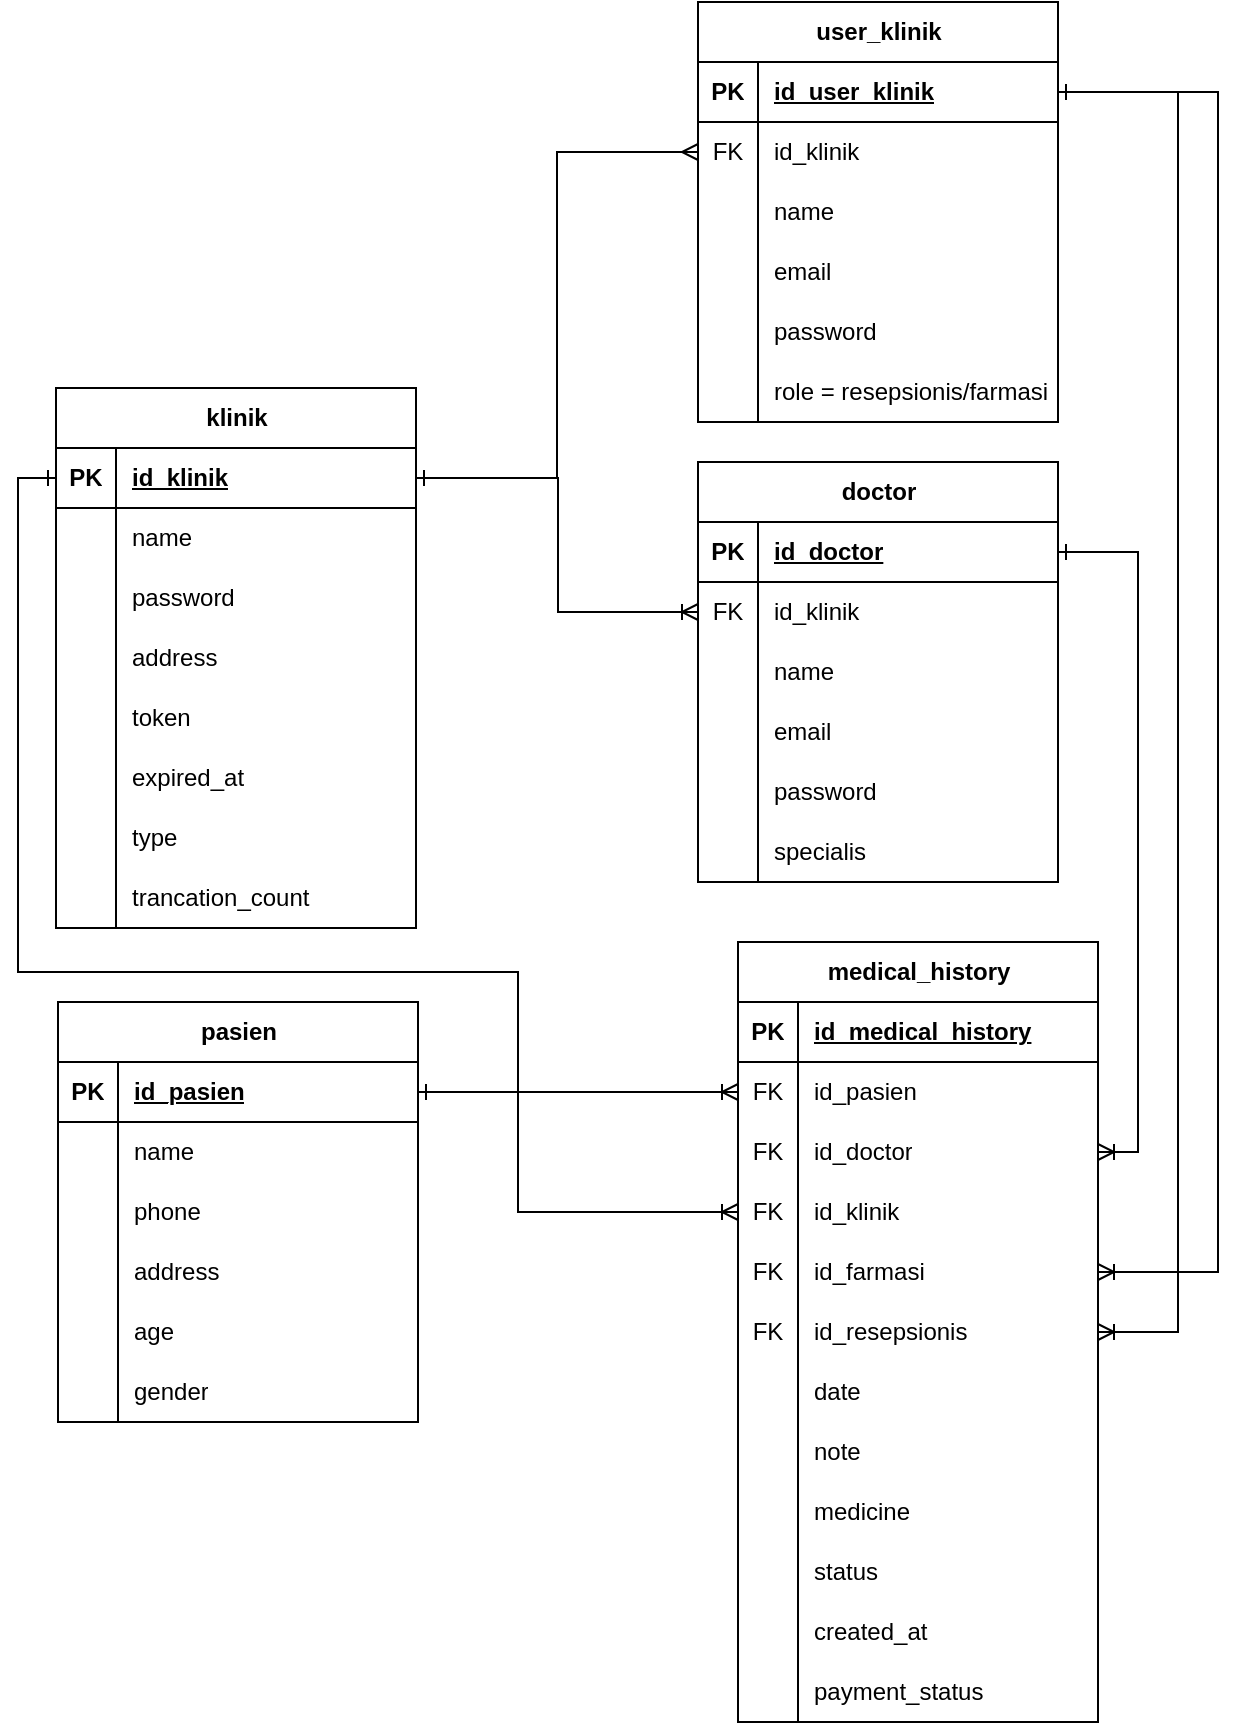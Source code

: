 <mxfile version="22.0.8" type="github">
  <diagram name="Page-1" id="T6Y8OGT-nZ9F8eXM7gi2">
    <mxGraphModel dx="774" dy="1584" grid="1" gridSize="10" guides="1" tooltips="1" connect="1" arrows="1" fold="1" page="1" pageScale="1" pageWidth="850" pageHeight="1100" math="0" shadow="0">
      <root>
        <mxCell id="0" />
        <mxCell id="1" parent="0" />
        <mxCell id="L2jb2gW50EWI1l0z4OqM-5" value="klinik" style="shape=table;startSize=30;container=1;collapsible=1;childLayout=tableLayout;fixedRows=1;rowLines=0;fontStyle=1;align=center;resizeLast=1;html=1;" parent="1" vertex="1">
          <mxGeometry x="229" y="23" width="180" height="270" as="geometry" />
        </mxCell>
        <mxCell id="L2jb2gW50EWI1l0z4OqM-6" value="" style="shape=tableRow;horizontal=0;startSize=0;swimlaneHead=0;swimlaneBody=0;fillColor=none;collapsible=0;dropTarget=0;points=[[0,0.5],[1,0.5]];portConstraint=eastwest;top=0;left=0;right=0;bottom=1;" parent="L2jb2gW50EWI1l0z4OqM-5" vertex="1">
          <mxGeometry y="30" width="180" height="30" as="geometry" />
        </mxCell>
        <mxCell id="L2jb2gW50EWI1l0z4OqM-7" value="PK" style="shape=partialRectangle;connectable=0;fillColor=none;top=0;left=0;bottom=0;right=0;fontStyle=1;overflow=hidden;whiteSpace=wrap;html=1;" parent="L2jb2gW50EWI1l0z4OqM-6" vertex="1">
          <mxGeometry width="30" height="30" as="geometry">
            <mxRectangle width="30" height="30" as="alternateBounds" />
          </mxGeometry>
        </mxCell>
        <mxCell id="L2jb2gW50EWI1l0z4OqM-8" value="id_klinik" style="shape=partialRectangle;connectable=0;fillColor=none;top=0;left=0;bottom=0;right=0;align=left;spacingLeft=6;fontStyle=5;overflow=hidden;whiteSpace=wrap;html=1;" parent="L2jb2gW50EWI1l0z4OqM-6" vertex="1">
          <mxGeometry x="30" width="150" height="30" as="geometry">
            <mxRectangle width="150" height="30" as="alternateBounds" />
          </mxGeometry>
        </mxCell>
        <mxCell id="L2jb2gW50EWI1l0z4OqM-9" value="" style="shape=tableRow;horizontal=0;startSize=0;swimlaneHead=0;swimlaneBody=0;fillColor=none;collapsible=0;dropTarget=0;points=[[0,0.5],[1,0.5]];portConstraint=eastwest;top=0;left=0;right=0;bottom=0;" parent="L2jb2gW50EWI1l0z4OqM-5" vertex="1">
          <mxGeometry y="60" width="180" height="30" as="geometry" />
        </mxCell>
        <mxCell id="L2jb2gW50EWI1l0z4OqM-10" value="" style="shape=partialRectangle;connectable=0;fillColor=none;top=0;left=0;bottom=0;right=0;editable=1;overflow=hidden;whiteSpace=wrap;html=1;" parent="L2jb2gW50EWI1l0z4OqM-9" vertex="1">
          <mxGeometry width="30" height="30" as="geometry">
            <mxRectangle width="30" height="30" as="alternateBounds" />
          </mxGeometry>
        </mxCell>
        <mxCell id="L2jb2gW50EWI1l0z4OqM-11" value="name" style="shape=partialRectangle;connectable=0;fillColor=none;top=0;left=0;bottom=0;right=0;align=left;spacingLeft=6;overflow=hidden;whiteSpace=wrap;html=1;" parent="L2jb2gW50EWI1l0z4OqM-9" vertex="1">
          <mxGeometry x="30" width="150" height="30" as="geometry">
            <mxRectangle width="150" height="30" as="alternateBounds" />
          </mxGeometry>
        </mxCell>
        <mxCell id="L2jb2gW50EWI1l0z4OqM-12" value="" style="shape=tableRow;horizontal=0;startSize=0;swimlaneHead=0;swimlaneBody=0;fillColor=none;collapsible=0;dropTarget=0;points=[[0,0.5],[1,0.5]];portConstraint=eastwest;top=0;left=0;right=0;bottom=0;" parent="L2jb2gW50EWI1l0z4OqM-5" vertex="1">
          <mxGeometry y="90" width="180" height="30" as="geometry" />
        </mxCell>
        <mxCell id="L2jb2gW50EWI1l0z4OqM-13" value="" style="shape=partialRectangle;connectable=0;fillColor=none;top=0;left=0;bottom=0;right=0;editable=1;overflow=hidden;whiteSpace=wrap;html=1;" parent="L2jb2gW50EWI1l0z4OqM-12" vertex="1">
          <mxGeometry width="30" height="30" as="geometry">
            <mxRectangle width="30" height="30" as="alternateBounds" />
          </mxGeometry>
        </mxCell>
        <mxCell id="L2jb2gW50EWI1l0z4OqM-14" value="password" style="shape=partialRectangle;connectable=0;fillColor=none;top=0;left=0;bottom=0;right=0;align=left;spacingLeft=6;overflow=hidden;whiteSpace=wrap;html=1;" parent="L2jb2gW50EWI1l0z4OqM-12" vertex="1">
          <mxGeometry x="30" width="150" height="30" as="geometry">
            <mxRectangle width="150" height="30" as="alternateBounds" />
          </mxGeometry>
        </mxCell>
        <mxCell id="L2jb2gW50EWI1l0z4OqM-80" value="" style="shape=tableRow;horizontal=0;startSize=0;swimlaneHead=0;swimlaneBody=0;fillColor=none;collapsible=0;dropTarget=0;points=[[0,0.5],[1,0.5]];portConstraint=eastwest;top=0;left=0;right=0;bottom=0;" parent="L2jb2gW50EWI1l0z4OqM-5" vertex="1">
          <mxGeometry y="120" width="180" height="30" as="geometry" />
        </mxCell>
        <mxCell id="L2jb2gW50EWI1l0z4OqM-81" value="" style="shape=partialRectangle;connectable=0;fillColor=none;top=0;left=0;bottom=0;right=0;editable=1;overflow=hidden;whiteSpace=wrap;html=1;" parent="L2jb2gW50EWI1l0z4OqM-80" vertex="1">
          <mxGeometry width="30" height="30" as="geometry">
            <mxRectangle width="30" height="30" as="alternateBounds" />
          </mxGeometry>
        </mxCell>
        <mxCell id="L2jb2gW50EWI1l0z4OqM-82" value="address" style="shape=partialRectangle;connectable=0;fillColor=none;top=0;left=0;bottom=0;right=0;align=left;spacingLeft=6;overflow=hidden;whiteSpace=wrap;html=1;" parent="L2jb2gW50EWI1l0z4OqM-80" vertex="1">
          <mxGeometry x="30" width="150" height="30" as="geometry">
            <mxRectangle width="150" height="30" as="alternateBounds" />
          </mxGeometry>
        </mxCell>
        <mxCell id="L2jb2gW50EWI1l0z4OqM-15" value="" style="shape=tableRow;horizontal=0;startSize=0;swimlaneHead=0;swimlaneBody=0;fillColor=none;collapsible=0;dropTarget=0;points=[[0,0.5],[1,0.5]];portConstraint=eastwest;top=0;left=0;right=0;bottom=0;" parent="L2jb2gW50EWI1l0z4OqM-5" vertex="1">
          <mxGeometry y="150" width="180" height="30" as="geometry" />
        </mxCell>
        <mxCell id="L2jb2gW50EWI1l0z4OqM-16" value="" style="shape=partialRectangle;connectable=0;fillColor=none;top=0;left=0;bottom=0;right=0;editable=1;overflow=hidden;whiteSpace=wrap;html=1;" parent="L2jb2gW50EWI1l0z4OqM-15" vertex="1">
          <mxGeometry width="30" height="30" as="geometry">
            <mxRectangle width="30" height="30" as="alternateBounds" />
          </mxGeometry>
        </mxCell>
        <mxCell id="L2jb2gW50EWI1l0z4OqM-17" value="token" style="shape=partialRectangle;connectable=0;fillColor=none;top=0;left=0;bottom=0;right=0;align=left;spacingLeft=6;overflow=hidden;whiteSpace=wrap;html=1;" parent="L2jb2gW50EWI1l0z4OqM-15" vertex="1">
          <mxGeometry x="30" width="150" height="30" as="geometry">
            <mxRectangle width="150" height="30" as="alternateBounds" />
          </mxGeometry>
        </mxCell>
        <mxCell id="zW7ka3ZC_OKFnMXy5kYM-1" value="" style="shape=tableRow;horizontal=0;startSize=0;swimlaneHead=0;swimlaneBody=0;fillColor=none;collapsible=0;dropTarget=0;points=[[0,0.5],[1,0.5]];portConstraint=eastwest;top=0;left=0;right=0;bottom=0;" vertex="1" parent="L2jb2gW50EWI1l0z4OqM-5">
          <mxGeometry y="180" width="180" height="30" as="geometry" />
        </mxCell>
        <mxCell id="zW7ka3ZC_OKFnMXy5kYM-2" value="" style="shape=partialRectangle;connectable=0;fillColor=none;top=0;left=0;bottom=0;right=0;editable=1;overflow=hidden;whiteSpace=wrap;html=1;" vertex="1" parent="zW7ka3ZC_OKFnMXy5kYM-1">
          <mxGeometry width="30" height="30" as="geometry">
            <mxRectangle width="30" height="30" as="alternateBounds" />
          </mxGeometry>
        </mxCell>
        <mxCell id="zW7ka3ZC_OKFnMXy5kYM-3" value="expired_at" style="shape=partialRectangle;connectable=0;fillColor=none;top=0;left=0;bottom=0;right=0;align=left;spacingLeft=6;overflow=hidden;whiteSpace=wrap;html=1;" vertex="1" parent="zW7ka3ZC_OKFnMXy5kYM-1">
          <mxGeometry x="30" width="150" height="30" as="geometry">
            <mxRectangle width="150" height="30" as="alternateBounds" />
          </mxGeometry>
        </mxCell>
        <mxCell id="zW7ka3ZC_OKFnMXy5kYM-7" value="" style="shape=tableRow;horizontal=0;startSize=0;swimlaneHead=0;swimlaneBody=0;fillColor=none;collapsible=0;dropTarget=0;points=[[0,0.5],[1,0.5]];portConstraint=eastwest;top=0;left=0;right=0;bottom=0;" vertex="1" parent="L2jb2gW50EWI1l0z4OqM-5">
          <mxGeometry y="210" width="180" height="30" as="geometry" />
        </mxCell>
        <mxCell id="zW7ka3ZC_OKFnMXy5kYM-8" value="" style="shape=partialRectangle;connectable=0;fillColor=none;top=0;left=0;bottom=0;right=0;editable=1;overflow=hidden;whiteSpace=wrap;html=1;" vertex="1" parent="zW7ka3ZC_OKFnMXy5kYM-7">
          <mxGeometry width="30" height="30" as="geometry">
            <mxRectangle width="30" height="30" as="alternateBounds" />
          </mxGeometry>
        </mxCell>
        <mxCell id="zW7ka3ZC_OKFnMXy5kYM-9" value="type" style="shape=partialRectangle;connectable=0;fillColor=none;top=0;left=0;bottom=0;right=0;align=left;spacingLeft=6;overflow=hidden;whiteSpace=wrap;html=1;" vertex="1" parent="zW7ka3ZC_OKFnMXy5kYM-7">
          <mxGeometry x="30" width="150" height="30" as="geometry">
            <mxRectangle width="150" height="30" as="alternateBounds" />
          </mxGeometry>
        </mxCell>
        <mxCell id="zW7ka3ZC_OKFnMXy5kYM-35" value="" style="shape=tableRow;horizontal=0;startSize=0;swimlaneHead=0;swimlaneBody=0;fillColor=none;collapsible=0;dropTarget=0;points=[[0,0.5],[1,0.5]];portConstraint=eastwest;top=0;left=0;right=0;bottom=0;" vertex="1" parent="L2jb2gW50EWI1l0z4OqM-5">
          <mxGeometry y="240" width="180" height="30" as="geometry" />
        </mxCell>
        <mxCell id="zW7ka3ZC_OKFnMXy5kYM-36" value="" style="shape=partialRectangle;connectable=0;fillColor=none;top=0;left=0;bottom=0;right=0;editable=1;overflow=hidden;whiteSpace=wrap;html=1;" vertex="1" parent="zW7ka3ZC_OKFnMXy5kYM-35">
          <mxGeometry width="30" height="30" as="geometry">
            <mxRectangle width="30" height="30" as="alternateBounds" />
          </mxGeometry>
        </mxCell>
        <mxCell id="zW7ka3ZC_OKFnMXy5kYM-37" value="trancation_count" style="shape=partialRectangle;connectable=0;fillColor=none;top=0;left=0;bottom=0;right=0;align=left;spacingLeft=6;overflow=hidden;whiteSpace=wrap;html=1;" vertex="1" parent="zW7ka3ZC_OKFnMXy5kYM-35">
          <mxGeometry x="30" width="150" height="30" as="geometry">
            <mxRectangle width="150" height="30" as="alternateBounds" />
          </mxGeometry>
        </mxCell>
        <mxCell id="L2jb2gW50EWI1l0z4OqM-18" value="doctor" style="shape=table;startSize=30;container=1;collapsible=1;childLayout=tableLayout;fixedRows=1;rowLines=0;fontStyle=1;align=center;resizeLast=1;html=1;" parent="1" vertex="1">
          <mxGeometry x="550" y="60" width="180" height="210" as="geometry" />
        </mxCell>
        <mxCell id="L2jb2gW50EWI1l0z4OqM-19" value="" style="shape=tableRow;horizontal=0;startSize=0;swimlaneHead=0;swimlaneBody=0;fillColor=none;collapsible=0;dropTarget=0;points=[[0,0.5],[1,0.5]];portConstraint=eastwest;top=0;left=0;right=0;bottom=1;" parent="L2jb2gW50EWI1l0z4OqM-18" vertex="1">
          <mxGeometry y="30" width="180" height="30" as="geometry" />
        </mxCell>
        <mxCell id="L2jb2gW50EWI1l0z4OqM-20" value="PK" style="shape=partialRectangle;connectable=0;fillColor=none;top=0;left=0;bottom=0;right=0;fontStyle=1;overflow=hidden;whiteSpace=wrap;html=1;" parent="L2jb2gW50EWI1l0z4OqM-19" vertex="1">
          <mxGeometry width="30" height="30" as="geometry">
            <mxRectangle width="30" height="30" as="alternateBounds" />
          </mxGeometry>
        </mxCell>
        <mxCell id="L2jb2gW50EWI1l0z4OqM-21" value="id_doctor" style="shape=partialRectangle;connectable=0;fillColor=none;top=0;left=0;bottom=0;right=0;align=left;spacingLeft=6;fontStyle=5;overflow=hidden;whiteSpace=wrap;html=1;" parent="L2jb2gW50EWI1l0z4OqM-19" vertex="1">
          <mxGeometry x="30" width="150" height="30" as="geometry">
            <mxRectangle width="150" height="30" as="alternateBounds" />
          </mxGeometry>
        </mxCell>
        <mxCell id="L2jb2gW50EWI1l0z4OqM-22" value="" style="shape=tableRow;horizontal=0;startSize=0;swimlaneHead=0;swimlaneBody=0;fillColor=none;collapsible=0;dropTarget=0;points=[[0,0.5],[1,0.5]];portConstraint=eastwest;top=0;left=0;right=0;bottom=0;" parent="L2jb2gW50EWI1l0z4OqM-18" vertex="1">
          <mxGeometry y="60" width="180" height="30" as="geometry" />
        </mxCell>
        <mxCell id="L2jb2gW50EWI1l0z4OqM-23" value="FK" style="shape=partialRectangle;connectable=0;fillColor=none;top=0;left=0;bottom=0;right=0;editable=1;overflow=hidden;whiteSpace=wrap;html=1;" parent="L2jb2gW50EWI1l0z4OqM-22" vertex="1">
          <mxGeometry width="30" height="30" as="geometry">
            <mxRectangle width="30" height="30" as="alternateBounds" />
          </mxGeometry>
        </mxCell>
        <mxCell id="L2jb2gW50EWI1l0z4OqM-24" value="id_klinik" style="shape=partialRectangle;connectable=0;fillColor=none;top=0;left=0;bottom=0;right=0;align=left;spacingLeft=6;overflow=hidden;whiteSpace=wrap;html=1;" parent="L2jb2gW50EWI1l0z4OqM-22" vertex="1">
          <mxGeometry x="30" width="150" height="30" as="geometry">
            <mxRectangle width="150" height="30" as="alternateBounds" />
          </mxGeometry>
        </mxCell>
        <mxCell id="L2jb2gW50EWI1l0z4OqM-25" value="" style="shape=tableRow;horizontal=0;startSize=0;swimlaneHead=0;swimlaneBody=0;fillColor=none;collapsible=0;dropTarget=0;points=[[0,0.5],[1,0.5]];portConstraint=eastwest;top=0;left=0;right=0;bottom=0;" parent="L2jb2gW50EWI1l0z4OqM-18" vertex="1">
          <mxGeometry y="90" width="180" height="30" as="geometry" />
        </mxCell>
        <mxCell id="L2jb2gW50EWI1l0z4OqM-26" value="" style="shape=partialRectangle;connectable=0;fillColor=none;top=0;left=0;bottom=0;right=0;editable=1;overflow=hidden;whiteSpace=wrap;html=1;" parent="L2jb2gW50EWI1l0z4OqM-25" vertex="1">
          <mxGeometry width="30" height="30" as="geometry">
            <mxRectangle width="30" height="30" as="alternateBounds" />
          </mxGeometry>
        </mxCell>
        <mxCell id="L2jb2gW50EWI1l0z4OqM-27" value="name" style="shape=partialRectangle;connectable=0;fillColor=none;top=0;left=0;bottom=0;right=0;align=left;spacingLeft=6;overflow=hidden;whiteSpace=wrap;html=1;" parent="L2jb2gW50EWI1l0z4OqM-25" vertex="1">
          <mxGeometry x="30" width="150" height="30" as="geometry">
            <mxRectangle width="150" height="30" as="alternateBounds" />
          </mxGeometry>
        </mxCell>
        <mxCell id="KlZymTwHU1CRqsZo1S6R-50" value="" style="shape=tableRow;horizontal=0;startSize=0;swimlaneHead=0;swimlaneBody=0;fillColor=none;collapsible=0;dropTarget=0;points=[[0,0.5],[1,0.5]];portConstraint=eastwest;top=0;left=0;right=0;bottom=0;" parent="L2jb2gW50EWI1l0z4OqM-18" vertex="1">
          <mxGeometry y="120" width="180" height="30" as="geometry" />
        </mxCell>
        <mxCell id="KlZymTwHU1CRqsZo1S6R-51" value="" style="shape=partialRectangle;connectable=0;fillColor=none;top=0;left=0;bottom=0;right=0;editable=1;overflow=hidden;whiteSpace=wrap;html=1;" parent="KlZymTwHU1CRqsZo1S6R-50" vertex="1">
          <mxGeometry width="30" height="30" as="geometry">
            <mxRectangle width="30" height="30" as="alternateBounds" />
          </mxGeometry>
        </mxCell>
        <mxCell id="KlZymTwHU1CRqsZo1S6R-52" value="email" style="shape=partialRectangle;connectable=0;fillColor=none;top=0;left=0;bottom=0;right=0;align=left;spacingLeft=6;overflow=hidden;whiteSpace=wrap;html=1;" parent="KlZymTwHU1CRqsZo1S6R-50" vertex="1">
          <mxGeometry x="30" width="150" height="30" as="geometry">
            <mxRectangle width="150" height="30" as="alternateBounds" />
          </mxGeometry>
        </mxCell>
        <mxCell id="L2jb2gW50EWI1l0z4OqM-63" value="" style="shape=tableRow;horizontal=0;startSize=0;swimlaneHead=0;swimlaneBody=0;fillColor=none;collapsible=0;dropTarget=0;points=[[0,0.5],[1,0.5]];portConstraint=eastwest;top=0;left=0;right=0;bottom=0;" parent="L2jb2gW50EWI1l0z4OqM-18" vertex="1">
          <mxGeometry y="150" width="180" height="30" as="geometry" />
        </mxCell>
        <mxCell id="L2jb2gW50EWI1l0z4OqM-64" value="" style="shape=partialRectangle;connectable=0;fillColor=none;top=0;left=0;bottom=0;right=0;editable=1;overflow=hidden;whiteSpace=wrap;html=1;" parent="L2jb2gW50EWI1l0z4OqM-63" vertex="1">
          <mxGeometry width="30" height="30" as="geometry">
            <mxRectangle width="30" height="30" as="alternateBounds" />
          </mxGeometry>
        </mxCell>
        <mxCell id="L2jb2gW50EWI1l0z4OqM-65" value="password" style="shape=partialRectangle;connectable=0;fillColor=none;top=0;left=0;bottom=0;right=0;align=left;spacingLeft=6;overflow=hidden;whiteSpace=wrap;html=1;" parent="L2jb2gW50EWI1l0z4OqM-63" vertex="1">
          <mxGeometry x="30" width="150" height="30" as="geometry">
            <mxRectangle width="150" height="30" as="alternateBounds" />
          </mxGeometry>
        </mxCell>
        <mxCell id="L2jb2gW50EWI1l0z4OqM-28" value="" style="shape=tableRow;horizontal=0;startSize=0;swimlaneHead=0;swimlaneBody=0;fillColor=none;collapsible=0;dropTarget=0;points=[[0,0.5],[1,0.5]];portConstraint=eastwest;top=0;left=0;right=0;bottom=0;" parent="L2jb2gW50EWI1l0z4OqM-18" vertex="1">
          <mxGeometry y="180" width="180" height="30" as="geometry" />
        </mxCell>
        <mxCell id="L2jb2gW50EWI1l0z4OqM-29" value="" style="shape=partialRectangle;connectable=0;fillColor=none;top=0;left=0;bottom=0;right=0;editable=1;overflow=hidden;whiteSpace=wrap;html=1;" parent="L2jb2gW50EWI1l0z4OqM-28" vertex="1">
          <mxGeometry width="30" height="30" as="geometry">
            <mxRectangle width="30" height="30" as="alternateBounds" />
          </mxGeometry>
        </mxCell>
        <mxCell id="L2jb2gW50EWI1l0z4OqM-30" value="specialis" style="shape=partialRectangle;connectable=0;fillColor=none;top=0;left=0;bottom=0;right=0;align=left;spacingLeft=6;overflow=hidden;whiteSpace=wrap;html=1;" parent="L2jb2gW50EWI1l0z4OqM-28" vertex="1">
          <mxGeometry x="30" width="150" height="30" as="geometry">
            <mxRectangle width="150" height="30" as="alternateBounds" />
          </mxGeometry>
        </mxCell>
        <mxCell id="L2jb2gW50EWI1l0z4OqM-31" value="pasien" style="shape=table;startSize=30;container=1;collapsible=1;childLayout=tableLayout;fixedRows=1;rowLines=0;fontStyle=1;align=center;resizeLast=1;html=1;" parent="1" vertex="1">
          <mxGeometry x="230" y="330" width="180" height="210" as="geometry" />
        </mxCell>
        <mxCell id="L2jb2gW50EWI1l0z4OqM-32" value="" style="shape=tableRow;horizontal=0;startSize=0;swimlaneHead=0;swimlaneBody=0;fillColor=none;collapsible=0;dropTarget=0;points=[[0,0.5],[1,0.5]];portConstraint=eastwest;top=0;left=0;right=0;bottom=1;" parent="L2jb2gW50EWI1l0z4OqM-31" vertex="1">
          <mxGeometry y="30" width="180" height="30" as="geometry" />
        </mxCell>
        <mxCell id="L2jb2gW50EWI1l0z4OqM-33" value="PK" style="shape=partialRectangle;connectable=0;fillColor=none;top=0;left=0;bottom=0;right=0;fontStyle=1;overflow=hidden;whiteSpace=wrap;html=1;" parent="L2jb2gW50EWI1l0z4OqM-32" vertex="1">
          <mxGeometry width="30" height="30" as="geometry">
            <mxRectangle width="30" height="30" as="alternateBounds" />
          </mxGeometry>
        </mxCell>
        <mxCell id="L2jb2gW50EWI1l0z4OqM-34" value="id_pasien" style="shape=partialRectangle;connectable=0;fillColor=none;top=0;left=0;bottom=0;right=0;align=left;spacingLeft=6;fontStyle=5;overflow=hidden;whiteSpace=wrap;html=1;" parent="L2jb2gW50EWI1l0z4OqM-32" vertex="1">
          <mxGeometry x="30" width="150" height="30" as="geometry">
            <mxRectangle width="150" height="30" as="alternateBounds" />
          </mxGeometry>
        </mxCell>
        <mxCell id="L2jb2gW50EWI1l0z4OqM-35" value="" style="shape=tableRow;horizontal=0;startSize=0;swimlaneHead=0;swimlaneBody=0;fillColor=none;collapsible=0;dropTarget=0;points=[[0,0.5],[1,0.5]];portConstraint=eastwest;top=0;left=0;right=0;bottom=0;" parent="L2jb2gW50EWI1l0z4OqM-31" vertex="1">
          <mxGeometry y="60" width="180" height="30" as="geometry" />
        </mxCell>
        <mxCell id="L2jb2gW50EWI1l0z4OqM-36" value="" style="shape=partialRectangle;connectable=0;fillColor=none;top=0;left=0;bottom=0;right=0;editable=1;overflow=hidden;whiteSpace=wrap;html=1;" parent="L2jb2gW50EWI1l0z4OqM-35" vertex="1">
          <mxGeometry width="30" height="30" as="geometry">
            <mxRectangle width="30" height="30" as="alternateBounds" />
          </mxGeometry>
        </mxCell>
        <mxCell id="L2jb2gW50EWI1l0z4OqM-37" value="name" style="shape=partialRectangle;connectable=0;fillColor=none;top=0;left=0;bottom=0;right=0;align=left;spacingLeft=6;overflow=hidden;whiteSpace=wrap;html=1;" parent="L2jb2gW50EWI1l0z4OqM-35" vertex="1">
          <mxGeometry x="30" width="150" height="30" as="geometry">
            <mxRectangle width="150" height="30" as="alternateBounds" />
          </mxGeometry>
        </mxCell>
        <mxCell id="L2jb2gW50EWI1l0z4OqM-38" value="" style="shape=tableRow;horizontal=0;startSize=0;swimlaneHead=0;swimlaneBody=0;fillColor=none;collapsible=0;dropTarget=0;points=[[0,0.5],[1,0.5]];portConstraint=eastwest;top=0;left=0;right=0;bottom=0;" parent="L2jb2gW50EWI1l0z4OqM-31" vertex="1">
          <mxGeometry y="90" width="180" height="30" as="geometry" />
        </mxCell>
        <mxCell id="L2jb2gW50EWI1l0z4OqM-39" value="" style="shape=partialRectangle;connectable=0;fillColor=none;top=0;left=0;bottom=0;right=0;editable=1;overflow=hidden;whiteSpace=wrap;html=1;" parent="L2jb2gW50EWI1l0z4OqM-38" vertex="1">
          <mxGeometry width="30" height="30" as="geometry">
            <mxRectangle width="30" height="30" as="alternateBounds" />
          </mxGeometry>
        </mxCell>
        <mxCell id="L2jb2gW50EWI1l0z4OqM-40" value="phone" style="shape=partialRectangle;connectable=0;fillColor=none;top=0;left=0;bottom=0;right=0;align=left;spacingLeft=6;overflow=hidden;whiteSpace=wrap;html=1;" parent="L2jb2gW50EWI1l0z4OqM-38" vertex="1">
          <mxGeometry x="30" width="150" height="30" as="geometry">
            <mxRectangle width="150" height="30" as="alternateBounds" />
          </mxGeometry>
        </mxCell>
        <mxCell id="L2jb2gW50EWI1l0z4OqM-74" value="" style="shape=tableRow;horizontal=0;startSize=0;swimlaneHead=0;swimlaneBody=0;fillColor=none;collapsible=0;dropTarget=0;points=[[0,0.5],[1,0.5]];portConstraint=eastwest;top=0;left=0;right=0;bottom=0;" parent="L2jb2gW50EWI1l0z4OqM-31" vertex="1">
          <mxGeometry y="120" width="180" height="30" as="geometry" />
        </mxCell>
        <mxCell id="L2jb2gW50EWI1l0z4OqM-75" value="" style="shape=partialRectangle;connectable=0;fillColor=none;top=0;left=0;bottom=0;right=0;editable=1;overflow=hidden;whiteSpace=wrap;html=1;" parent="L2jb2gW50EWI1l0z4OqM-74" vertex="1">
          <mxGeometry width="30" height="30" as="geometry">
            <mxRectangle width="30" height="30" as="alternateBounds" />
          </mxGeometry>
        </mxCell>
        <mxCell id="L2jb2gW50EWI1l0z4OqM-76" value="address&lt;br&gt;" style="shape=partialRectangle;connectable=0;fillColor=none;top=0;left=0;bottom=0;right=0;align=left;spacingLeft=6;overflow=hidden;whiteSpace=wrap;html=1;" parent="L2jb2gW50EWI1l0z4OqM-74" vertex="1">
          <mxGeometry x="30" width="150" height="30" as="geometry">
            <mxRectangle width="150" height="30" as="alternateBounds" />
          </mxGeometry>
        </mxCell>
        <mxCell id="L2jb2gW50EWI1l0z4OqM-41" value="" style="shape=tableRow;horizontal=0;startSize=0;swimlaneHead=0;swimlaneBody=0;fillColor=none;collapsible=0;dropTarget=0;points=[[0,0.5],[1,0.5]];portConstraint=eastwest;top=0;left=0;right=0;bottom=0;" parent="L2jb2gW50EWI1l0z4OqM-31" vertex="1">
          <mxGeometry y="150" width="180" height="30" as="geometry" />
        </mxCell>
        <mxCell id="L2jb2gW50EWI1l0z4OqM-42" value="" style="shape=partialRectangle;connectable=0;fillColor=none;top=0;left=0;bottom=0;right=0;editable=1;overflow=hidden;whiteSpace=wrap;html=1;" parent="L2jb2gW50EWI1l0z4OqM-41" vertex="1">
          <mxGeometry width="30" height="30" as="geometry">
            <mxRectangle width="30" height="30" as="alternateBounds" />
          </mxGeometry>
        </mxCell>
        <mxCell id="L2jb2gW50EWI1l0z4OqM-43" value="age" style="shape=partialRectangle;connectable=0;fillColor=none;top=0;left=0;bottom=0;right=0;align=left;spacingLeft=6;overflow=hidden;whiteSpace=wrap;html=1;" parent="L2jb2gW50EWI1l0z4OqM-41" vertex="1">
          <mxGeometry x="30" width="150" height="30" as="geometry">
            <mxRectangle width="150" height="30" as="alternateBounds" />
          </mxGeometry>
        </mxCell>
        <mxCell id="KlZymTwHU1CRqsZo1S6R-1" value="" style="shape=tableRow;horizontal=0;startSize=0;swimlaneHead=0;swimlaneBody=0;fillColor=none;collapsible=0;dropTarget=0;points=[[0,0.5],[1,0.5]];portConstraint=eastwest;top=0;left=0;right=0;bottom=0;" parent="L2jb2gW50EWI1l0z4OqM-31" vertex="1">
          <mxGeometry y="180" width="180" height="30" as="geometry" />
        </mxCell>
        <mxCell id="KlZymTwHU1CRqsZo1S6R-2" value="" style="shape=partialRectangle;connectable=0;fillColor=none;top=0;left=0;bottom=0;right=0;editable=1;overflow=hidden;whiteSpace=wrap;html=1;" parent="KlZymTwHU1CRqsZo1S6R-1" vertex="1">
          <mxGeometry width="30" height="30" as="geometry">
            <mxRectangle width="30" height="30" as="alternateBounds" />
          </mxGeometry>
        </mxCell>
        <mxCell id="KlZymTwHU1CRqsZo1S6R-3" value="gender" style="shape=partialRectangle;connectable=0;fillColor=none;top=0;left=0;bottom=0;right=0;align=left;spacingLeft=6;overflow=hidden;whiteSpace=wrap;html=1;" parent="KlZymTwHU1CRqsZo1S6R-1" vertex="1">
          <mxGeometry x="30" width="150" height="30" as="geometry">
            <mxRectangle width="150" height="30" as="alternateBounds" />
          </mxGeometry>
        </mxCell>
        <mxCell id="L2jb2gW50EWI1l0z4OqM-44" value="medical_history" style="shape=table;startSize=30;container=1;collapsible=1;childLayout=tableLayout;fixedRows=1;rowLines=0;fontStyle=1;align=center;resizeLast=1;html=1;" parent="1" vertex="1">
          <mxGeometry x="570" y="300" width="180" height="390" as="geometry" />
        </mxCell>
        <mxCell id="L2jb2gW50EWI1l0z4OqM-45" value="" style="shape=tableRow;horizontal=0;startSize=0;swimlaneHead=0;swimlaneBody=0;fillColor=none;collapsible=0;dropTarget=0;points=[[0,0.5],[1,0.5]];portConstraint=eastwest;top=0;left=0;right=0;bottom=1;" parent="L2jb2gW50EWI1l0z4OqM-44" vertex="1">
          <mxGeometry y="30" width="180" height="30" as="geometry" />
        </mxCell>
        <mxCell id="L2jb2gW50EWI1l0z4OqM-46" value="PK" style="shape=partialRectangle;connectable=0;fillColor=none;top=0;left=0;bottom=0;right=0;fontStyle=1;overflow=hidden;whiteSpace=wrap;html=1;" parent="L2jb2gW50EWI1l0z4OqM-45" vertex="1">
          <mxGeometry width="30" height="30" as="geometry">
            <mxRectangle width="30" height="30" as="alternateBounds" />
          </mxGeometry>
        </mxCell>
        <mxCell id="L2jb2gW50EWI1l0z4OqM-47" value="id_medical_history" style="shape=partialRectangle;connectable=0;fillColor=none;top=0;left=0;bottom=0;right=0;align=left;spacingLeft=6;fontStyle=5;overflow=hidden;whiteSpace=wrap;html=1;" parent="L2jb2gW50EWI1l0z4OqM-45" vertex="1">
          <mxGeometry x="30" width="150" height="30" as="geometry">
            <mxRectangle width="150" height="30" as="alternateBounds" />
          </mxGeometry>
        </mxCell>
        <mxCell id="L2jb2gW50EWI1l0z4OqM-48" value="" style="shape=tableRow;horizontal=0;startSize=0;swimlaneHead=0;swimlaneBody=0;fillColor=none;collapsible=0;dropTarget=0;points=[[0,0.5],[1,0.5]];portConstraint=eastwest;top=0;left=0;right=0;bottom=0;" parent="L2jb2gW50EWI1l0z4OqM-44" vertex="1">
          <mxGeometry y="60" width="180" height="30" as="geometry" />
        </mxCell>
        <mxCell id="L2jb2gW50EWI1l0z4OqM-49" value="FK" style="shape=partialRectangle;connectable=0;fillColor=none;top=0;left=0;bottom=0;right=0;editable=1;overflow=hidden;whiteSpace=wrap;html=1;" parent="L2jb2gW50EWI1l0z4OqM-48" vertex="1">
          <mxGeometry width="30" height="30" as="geometry">
            <mxRectangle width="30" height="30" as="alternateBounds" />
          </mxGeometry>
        </mxCell>
        <mxCell id="L2jb2gW50EWI1l0z4OqM-50" value="id_pasien" style="shape=partialRectangle;connectable=0;fillColor=none;top=0;left=0;bottom=0;right=0;align=left;spacingLeft=6;overflow=hidden;whiteSpace=wrap;html=1;" parent="L2jb2gW50EWI1l0z4OqM-48" vertex="1">
          <mxGeometry x="30" width="150" height="30" as="geometry">
            <mxRectangle width="150" height="30" as="alternateBounds" />
          </mxGeometry>
        </mxCell>
        <mxCell id="L2jb2gW50EWI1l0z4OqM-51" value="" style="shape=tableRow;horizontal=0;startSize=0;swimlaneHead=0;swimlaneBody=0;fillColor=none;collapsible=0;dropTarget=0;points=[[0,0.5],[1,0.5]];portConstraint=eastwest;top=0;left=0;right=0;bottom=0;" parent="L2jb2gW50EWI1l0z4OqM-44" vertex="1">
          <mxGeometry y="90" width="180" height="30" as="geometry" />
        </mxCell>
        <mxCell id="L2jb2gW50EWI1l0z4OqM-52" value="FK" style="shape=partialRectangle;connectable=0;fillColor=none;top=0;left=0;bottom=0;right=0;editable=1;overflow=hidden;whiteSpace=wrap;html=1;" parent="L2jb2gW50EWI1l0z4OqM-51" vertex="1">
          <mxGeometry width="30" height="30" as="geometry">
            <mxRectangle width="30" height="30" as="alternateBounds" />
          </mxGeometry>
        </mxCell>
        <mxCell id="L2jb2gW50EWI1l0z4OqM-53" value="id_doctor" style="shape=partialRectangle;connectable=0;fillColor=none;top=0;left=0;bottom=0;right=0;align=left;spacingLeft=6;overflow=hidden;whiteSpace=wrap;html=1;" parent="L2jb2gW50EWI1l0z4OqM-51" vertex="1">
          <mxGeometry x="30" width="150" height="30" as="geometry">
            <mxRectangle width="150" height="30" as="alternateBounds" />
          </mxGeometry>
        </mxCell>
        <mxCell id="L2jb2gW50EWI1l0z4OqM-54" value="" style="shape=tableRow;horizontal=0;startSize=0;swimlaneHead=0;swimlaneBody=0;fillColor=none;collapsible=0;dropTarget=0;points=[[0,0.5],[1,0.5]];portConstraint=eastwest;top=0;left=0;right=0;bottom=0;" parent="L2jb2gW50EWI1l0z4OqM-44" vertex="1">
          <mxGeometry y="120" width="180" height="30" as="geometry" />
        </mxCell>
        <mxCell id="L2jb2gW50EWI1l0z4OqM-55" value="FK" style="shape=partialRectangle;connectable=0;fillColor=none;top=0;left=0;bottom=0;right=0;editable=1;overflow=hidden;whiteSpace=wrap;html=1;" parent="L2jb2gW50EWI1l0z4OqM-54" vertex="1">
          <mxGeometry width="30" height="30" as="geometry">
            <mxRectangle width="30" height="30" as="alternateBounds" />
          </mxGeometry>
        </mxCell>
        <mxCell id="L2jb2gW50EWI1l0z4OqM-56" value="id_klinik" style="shape=partialRectangle;connectable=0;fillColor=none;top=0;left=0;bottom=0;right=0;align=left;spacingLeft=6;overflow=hidden;whiteSpace=wrap;html=1;" parent="L2jb2gW50EWI1l0z4OqM-54" vertex="1">
          <mxGeometry x="30" width="150" height="30" as="geometry">
            <mxRectangle width="150" height="30" as="alternateBounds" />
          </mxGeometry>
        </mxCell>
        <mxCell id="KlZymTwHU1CRqsZo1S6R-41" value="" style="shape=tableRow;horizontal=0;startSize=0;swimlaneHead=0;swimlaneBody=0;fillColor=none;collapsible=0;dropTarget=0;points=[[0,0.5],[1,0.5]];portConstraint=eastwest;top=0;left=0;right=0;bottom=0;" parent="L2jb2gW50EWI1l0z4OqM-44" vertex="1">
          <mxGeometry y="150" width="180" height="30" as="geometry" />
        </mxCell>
        <mxCell id="KlZymTwHU1CRqsZo1S6R-42" value="FK" style="shape=partialRectangle;connectable=0;fillColor=none;top=0;left=0;bottom=0;right=0;editable=1;overflow=hidden;whiteSpace=wrap;html=1;" parent="KlZymTwHU1CRqsZo1S6R-41" vertex="1">
          <mxGeometry width="30" height="30" as="geometry">
            <mxRectangle width="30" height="30" as="alternateBounds" />
          </mxGeometry>
        </mxCell>
        <mxCell id="KlZymTwHU1CRqsZo1S6R-43" value="id_farmasi" style="shape=partialRectangle;connectable=0;fillColor=none;top=0;left=0;bottom=0;right=0;align=left;spacingLeft=6;overflow=hidden;whiteSpace=wrap;html=1;" parent="KlZymTwHU1CRqsZo1S6R-41" vertex="1">
          <mxGeometry x="30" width="150" height="30" as="geometry">
            <mxRectangle width="150" height="30" as="alternateBounds" />
          </mxGeometry>
        </mxCell>
        <mxCell id="KlZymTwHU1CRqsZo1S6R-44" value="" style="shape=tableRow;horizontal=0;startSize=0;swimlaneHead=0;swimlaneBody=0;fillColor=none;collapsible=0;dropTarget=0;points=[[0,0.5],[1,0.5]];portConstraint=eastwest;top=0;left=0;right=0;bottom=0;" parent="L2jb2gW50EWI1l0z4OqM-44" vertex="1">
          <mxGeometry y="180" width="180" height="30" as="geometry" />
        </mxCell>
        <mxCell id="KlZymTwHU1CRqsZo1S6R-45" value="FK" style="shape=partialRectangle;connectable=0;fillColor=none;top=0;left=0;bottom=0;right=0;editable=1;overflow=hidden;whiteSpace=wrap;html=1;" parent="KlZymTwHU1CRqsZo1S6R-44" vertex="1">
          <mxGeometry width="30" height="30" as="geometry">
            <mxRectangle width="30" height="30" as="alternateBounds" />
          </mxGeometry>
        </mxCell>
        <mxCell id="KlZymTwHU1CRqsZo1S6R-46" value="id_resepsionis" style="shape=partialRectangle;connectable=0;fillColor=none;top=0;left=0;bottom=0;right=0;align=left;spacingLeft=6;overflow=hidden;whiteSpace=wrap;html=1;" parent="KlZymTwHU1CRqsZo1S6R-44" vertex="1">
          <mxGeometry x="30" width="150" height="30" as="geometry">
            <mxRectangle width="150" height="30" as="alternateBounds" />
          </mxGeometry>
        </mxCell>
        <mxCell id="L2jb2gW50EWI1l0z4OqM-83" value="" style="shape=tableRow;horizontal=0;startSize=0;swimlaneHead=0;swimlaneBody=0;fillColor=none;collapsible=0;dropTarget=0;points=[[0,0.5],[1,0.5]];portConstraint=eastwest;top=0;left=0;right=0;bottom=0;" parent="L2jb2gW50EWI1l0z4OqM-44" vertex="1">
          <mxGeometry y="210" width="180" height="30" as="geometry" />
        </mxCell>
        <mxCell id="L2jb2gW50EWI1l0z4OqM-84" value="" style="shape=partialRectangle;connectable=0;fillColor=none;top=0;left=0;bottom=0;right=0;editable=1;overflow=hidden;whiteSpace=wrap;html=1;" parent="L2jb2gW50EWI1l0z4OqM-83" vertex="1">
          <mxGeometry width="30" height="30" as="geometry">
            <mxRectangle width="30" height="30" as="alternateBounds" />
          </mxGeometry>
        </mxCell>
        <mxCell id="L2jb2gW50EWI1l0z4OqM-85" value="date" style="shape=partialRectangle;connectable=0;fillColor=none;top=0;left=0;bottom=0;right=0;align=left;spacingLeft=6;overflow=hidden;whiteSpace=wrap;html=1;" parent="L2jb2gW50EWI1l0z4OqM-83" vertex="1">
          <mxGeometry x="30" width="150" height="30" as="geometry">
            <mxRectangle width="150" height="30" as="alternateBounds" />
          </mxGeometry>
        </mxCell>
        <mxCell id="L2jb2gW50EWI1l0z4OqM-57" value="" style="shape=tableRow;horizontal=0;startSize=0;swimlaneHead=0;swimlaneBody=0;fillColor=none;collapsible=0;dropTarget=0;points=[[0,0.5],[1,0.5]];portConstraint=eastwest;top=0;left=0;right=0;bottom=0;" parent="L2jb2gW50EWI1l0z4OqM-44" vertex="1">
          <mxGeometry y="240" width="180" height="30" as="geometry" />
        </mxCell>
        <mxCell id="L2jb2gW50EWI1l0z4OqM-58" value="" style="shape=partialRectangle;connectable=0;fillColor=none;top=0;left=0;bottom=0;right=0;editable=1;overflow=hidden;whiteSpace=wrap;html=1;" parent="L2jb2gW50EWI1l0z4OqM-57" vertex="1">
          <mxGeometry width="30" height="30" as="geometry">
            <mxRectangle width="30" height="30" as="alternateBounds" />
          </mxGeometry>
        </mxCell>
        <mxCell id="L2jb2gW50EWI1l0z4OqM-59" value="note" style="shape=partialRectangle;connectable=0;fillColor=none;top=0;left=0;bottom=0;right=0;align=left;spacingLeft=6;overflow=hidden;whiteSpace=wrap;html=1;" parent="L2jb2gW50EWI1l0z4OqM-57" vertex="1">
          <mxGeometry x="30" width="150" height="30" as="geometry">
            <mxRectangle width="150" height="30" as="alternateBounds" />
          </mxGeometry>
        </mxCell>
        <mxCell id="L2jb2gW50EWI1l0z4OqM-60" value="" style="shape=tableRow;horizontal=0;startSize=0;swimlaneHead=0;swimlaneBody=0;fillColor=none;collapsible=0;dropTarget=0;points=[[0,0.5],[1,0.5]];portConstraint=eastwest;top=0;left=0;right=0;bottom=0;" parent="L2jb2gW50EWI1l0z4OqM-44" vertex="1">
          <mxGeometry y="270" width="180" height="30" as="geometry" />
        </mxCell>
        <mxCell id="L2jb2gW50EWI1l0z4OqM-61" value="" style="shape=partialRectangle;connectable=0;fillColor=none;top=0;left=0;bottom=0;right=0;editable=1;overflow=hidden;whiteSpace=wrap;html=1;" parent="L2jb2gW50EWI1l0z4OqM-60" vertex="1">
          <mxGeometry width="30" height="30" as="geometry">
            <mxRectangle width="30" height="30" as="alternateBounds" />
          </mxGeometry>
        </mxCell>
        <mxCell id="L2jb2gW50EWI1l0z4OqM-62" value="medicine" style="shape=partialRectangle;connectable=0;fillColor=none;top=0;left=0;bottom=0;right=0;align=left;spacingLeft=6;overflow=hidden;whiteSpace=wrap;html=1;" parent="L2jb2gW50EWI1l0z4OqM-60" vertex="1">
          <mxGeometry x="30" width="150" height="30" as="geometry">
            <mxRectangle width="150" height="30" as="alternateBounds" />
          </mxGeometry>
        </mxCell>
        <mxCell id="L2jb2gW50EWI1l0z4OqM-71" value="" style="shape=tableRow;horizontal=0;startSize=0;swimlaneHead=0;swimlaneBody=0;fillColor=none;collapsible=0;dropTarget=0;points=[[0,0.5],[1,0.5]];portConstraint=eastwest;top=0;left=0;right=0;bottom=0;" parent="L2jb2gW50EWI1l0z4OqM-44" vertex="1">
          <mxGeometry y="300" width="180" height="30" as="geometry" />
        </mxCell>
        <mxCell id="L2jb2gW50EWI1l0z4OqM-72" value="" style="shape=partialRectangle;connectable=0;fillColor=none;top=0;left=0;bottom=0;right=0;editable=1;overflow=hidden;whiteSpace=wrap;html=1;" parent="L2jb2gW50EWI1l0z4OqM-71" vertex="1">
          <mxGeometry width="30" height="30" as="geometry">
            <mxRectangle width="30" height="30" as="alternateBounds" />
          </mxGeometry>
        </mxCell>
        <mxCell id="L2jb2gW50EWI1l0z4OqM-73" value="status" style="shape=partialRectangle;connectable=0;fillColor=none;top=0;left=0;bottom=0;right=0;align=left;spacingLeft=6;overflow=hidden;whiteSpace=wrap;html=1;" parent="L2jb2gW50EWI1l0z4OqM-71" vertex="1">
          <mxGeometry x="30" width="150" height="30" as="geometry">
            <mxRectangle width="150" height="30" as="alternateBounds" />
          </mxGeometry>
        </mxCell>
        <mxCell id="zW7ka3ZC_OKFnMXy5kYM-4" value="" style="shape=tableRow;horizontal=0;startSize=0;swimlaneHead=0;swimlaneBody=0;fillColor=none;collapsible=0;dropTarget=0;points=[[0,0.5],[1,0.5]];portConstraint=eastwest;top=0;left=0;right=0;bottom=0;" vertex="1" parent="L2jb2gW50EWI1l0z4OqM-44">
          <mxGeometry y="330" width="180" height="30" as="geometry" />
        </mxCell>
        <mxCell id="zW7ka3ZC_OKFnMXy5kYM-5" value="" style="shape=partialRectangle;connectable=0;fillColor=none;top=0;left=0;bottom=0;right=0;editable=1;overflow=hidden;whiteSpace=wrap;html=1;" vertex="1" parent="zW7ka3ZC_OKFnMXy5kYM-4">
          <mxGeometry width="30" height="30" as="geometry">
            <mxRectangle width="30" height="30" as="alternateBounds" />
          </mxGeometry>
        </mxCell>
        <mxCell id="zW7ka3ZC_OKFnMXy5kYM-6" value="created_at" style="shape=partialRectangle;connectable=0;fillColor=none;top=0;left=0;bottom=0;right=0;align=left;spacingLeft=6;overflow=hidden;whiteSpace=wrap;html=1;" vertex="1" parent="zW7ka3ZC_OKFnMXy5kYM-4">
          <mxGeometry x="30" width="150" height="30" as="geometry">
            <mxRectangle width="150" height="30" as="alternateBounds" />
          </mxGeometry>
        </mxCell>
        <mxCell id="zW7ka3ZC_OKFnMXy5kYM-10" value="" style="shape=tableRow;horizontal=0;startSize=0;swimlaneHead=0;swimlaneBody=0;fillColor=none;collapsible=0;dropTarget=0;points=[[0,0.5],[1,0.5]];portConstraint=eastwest;top=0;left=0;right=0;bottom=0;" vertex="1" parent="L2jb2gW50EWI1l0z4OqM-44">
          <mxGeometry y="360" width="180" height="30" as="geometry" />
        </mxCell>
        <mxCell id="zW7ka3ZC_OKFnMXy5kYM-11" value="" style="shape=partialRectangle;connectable=0;fillColor=none;top=0;left=0;bottom=0;right=0;editable=1;overflow=hidden;whiteSpace=wrap;html=1;" vertex="1" parent="zW7ka3ZC_OKFnMXy5kYM-10">
          <mxGeometry width="30" height="30" as="geometry">
            <mxRectangle width="30" height="30" as="alternateBounds" />
          </mxGeometry>
        </mxCell>
        <mxCell id="zW7ka3ZC_OKFnMXy5kYM-12" value="payment_status" style="shape=partialRectangle;connectable=0;fillColor=none;top=0;left=0;bottom=0;right=0;align=left;spacingLeft=6;overflow=hidden;whiteSpace=wrap;html=1;" vertex="1" parent="zW7ka3ZC_OKFnMXy5kYM-10">
          <mxGeometry x="30" width="150" height="30" as="geometry">
            <mxRectangle width="150" height="30" as="alternateBounds" />
          </mxGeometry>
        </mxCell>
        <mxCell id="L2jb2gW50EWI1l0z4OqM-66" style="edgeStyle=orthogonalEdgeStyle;rounded=0;orthogonalLoop=1;jettySize=auto;html=1;exitX=1;exitY=0.5;exitDx=0;exitDy=0;entryX=0;entryY=0.5;entryDx=0;entryDy=0;endArrow=ERoneToMany;endFill=0;startArrow=ERone;startFill=0;" parent="1" source="L2jb2gW50EWI1l0z4OqM-6" target="L2jb2gW50EWI1l0z4OqM-22" edge="1">
          <mxGeometry relative="1" as="geometry">
            <Array as="points">
              <mxPoint x="480" y="68" />
              <mxPoint x="480" y="135" />
            </Array>
          </mxGeometry>
        </mxCell>
        <mxCell id="L2jb2gW50EWI1l0z4OqM-68" style="edgeStyle=orthogonalEdgeStyle;rounded=0;orthogonalLoop=1;jettySize=auto;html=1;entryX=1;entryY=0.5;entryDx=0;entryDy=0;startArrow=ERone;startFill=0;endArrow=ERoneToMany;endFill=0;" parent="1" source="L2jb2gW50EWI1l0z4OqM-19" target="L2jb2gW50EWI1l0z4OqM-51" edge="1">
          <mxGeometry relative="1" as="geometry" />
        </mxCell>
        <mxCell id="L2jb2gW50EWI1l0z4OqM-69" style="edgeStyle=orthogonalEdgeStyle;rounded=0;orthogonalLoop=1;jettySize=auto;html=1;exitX=0;exitY=0.5;exitDx=0;exitDy=0;startArrow=ERone;startFill=0;endArrow=ERoneToMany;endFill=0;entryX=0;entryY=0.5;entryDx=0;entryDy=0;" parent="1" source="L2jb2gW50EWI1l0z4OqM-6" target="L2jb2gW50EWI1l0z4OqM-54" edge="1">
          <mxGeometry relative="1" as="geometry">
            <Array as="points">
              <mxPoint x="210" y="68" />
              <mxPoint x="210" y="315" />
              <mxPoint x="460" y="315" />
              <mxPoint x="460" y="435" />
            </Array>
            <mxPoint x="229" y="150" as="sourcePoint" />
            <mxPoint x="560" y="430" as="targetPoint" />
          </mxGeometry>
        </mxCell>
        <mxCell id="L2jb2gW50EWI1l0z4OqM-70" style="edgeStyle=orthogonalEdgeStyle;rounded=0;orthogonalLoop=1;jettySize=auto;html=1;exitX=1;exitY=0.5;exitDx=0;exitDy=0;entryX=0;entryY=0.5;entryDx=0;entryDy=0;startArrow=ERone;startFill=0;endArrow=ERoneToMany;endFill=0;" parent="1" source="L2jb2gW50EWI1l0z4OqM-32" target="L2jb2gW50EWI1l0z4OqM-48" edge="1">
          <mxGeometry relative="1" as="geometry" />
        </mxCell>
        <mxCell id="KlZymTwHU1CRqsZo1S6R-4" value="user_klinik" style="shape=table;startSize=30;container=1;collapsible=1;childLayout=tableLayout;fixedRows=1;rowLines=0;fontStyle=1;align=center;resizeLast=1;html=1;" parent="1" vertex="1">
          <mxGeometry x="550" y="-170" width="180" height="210" as="geometry" />
        </mxCell>
        <mxCell id="KlZymTwHU1CRqsZo1S6R-5" value="" style="shape=tableRow;horizontal=0;startSize=0;swimlaneHead=0;swimlaneBody=0;fillColor=none;collapsible=0;dropTarget=0;points=[[0,0.5],[1,0.5]];portConstraint=eastwest;top=0;left=0;right=0;bottom=1;" parent="KlZymTwHU1CRqsZo1S6R-4" vertex="1">
          <mxGeometry y="30" width="180" height="30" as="geometry" />
        </mxCell>
        <mxCell id="KlZymTwHU1CRqsZo1S6R-6" value="PK" style="shape=partialRectangle;connectable=0;fillColor=none;top=0;left=0;bottom=0;right=0;fontStyle=1;overflow=hidden;whiteSpace=wrap;html=1;" parent="KlZymTwHU1CRqsZo1S6R-5" vertex="1">
          <mxGeometry width="30" height="30" as="geometry">
            <mxRectangle width="30" height="30" as="alternateBounds" />
          </mxGeometry>
        </mxCell>
        <mxCell id="KlZymTwHU1CRqsZo1S6R-7" value="id_user_klinik" style="shape=partialRectangle;connectable=0;fillColor=none;top=0;left=0;bottom=0;right=0;align=left;spacingLeft=6;fontStyle=5;overflow=hidden;whiteSpace=wrap;html=1;" parent="KlZymTwHU1CRqsZo1S6R-5" vertex="1">
          <mxGeometry x="30" width="150" height="30" as="geometry">
            <mxRectangle width="150" height="30" as="alternateBounds" />
          </mxGeometry>
        </mxCell>
        <mxCell id="KlZymTwHU1CRqsZo1S6R-8" value="" style="shape=tableRow;horizontal=0;startSize=0;swimlaneHead=0;swimlaneBody=0;fillColor=none;collapsible=0;dropTarget=0;points=[[0,0.5],[1,0.5]];portConstraint=eastwest;top=0;left=0;right=0;bottom=0;" parent="KlZymTwHU1CRqsZo1S6R-4" vertex="1">
          <mxGeometry y="60" width="180" height="30" as="geometry" />
        </mxCell>
        <mxCell id="KlZymTwHU1CRqsZo1S6R-9" value="FK" style="shape=partialRectangle;connectable=0;fillColor=none;top=0;left=0;bottom=0;right=0;editable=1;overflow=hidden;whiteSpace=wrap;html=1;" parent="KlZymTwHU1CRqsZo1S6R-8" vertex="1">
          <mxGeometry width="30" height="30" as="geometry">
            <mxRectangle width="30" height="30" as="alternateBounds" />
          </mxGeometry>
        </mxCell>
        <mxCell id="KlZymTwHU1CRqsZo1S6R-10" value="id_klinik" style="shape=partialRectangle;connectable=0;fillColor=none;top=0;left=0;bottom=0;right=0;align=left;spacingLeft=6;overflow=hidden;whiteSpace=wrap;html=1;" parent="KlZymTwHU1CRqsZo1S6R-8" vertex="1">
          <mxGeometry x="30" width="150" height="30" as="geometry">
            <mxRectangle width="150" height="30" as="alternateBounds" />
          </mxGeometry>
        </mxCell>
        <mxCell id="KlZymTwHU1CRqsZo1S6R-11" value="" style="shape=tableRow;horizontal=0;startSize=0;swimlaneHead=0;swimlaneBody=0;fillColor=none;collapsible=0;dropTarget=0;points=[[0,0.5],[1,0.5]];portConstraint=eastwest;top=0;left=0;right=0;bottom=0;" parent="KlZymTwHU1CRqsZo1S6R-4" vertex="1">
          <mxGeometry y="90" width="180" height="30" as="geometry" />
        </mxCell>
        <mxCell id="KlZymTwHU1CRqsZo1S6R-12" value="" style="shape=partialRectangle;connectable=0;fillColor=none;top=0;left=0;bottom=0;right=0;editable=1;overflow=hidden;whiteSpace=wrap;html=1;" parent="KlZymTwHU1CRqsZo1S6R-11" vertex="1">
          <mxGeometry width="30" height="30" as="geometry">
            <mxRectangle width="30" height="30" as="alternateBounds" />
          </mxGeometry>
        </mxCell>
        <mxCell id="KlZymTwHU1CRqsZo1S6R-13" value="name" style="shape=partialRectangle;connectable=0;fillColor=none;top=0;left=0;bottom=0;right=0;align=left;spacingLeft=6;overflow=hidden;whiteSpace=wrap;html=1;" parent="KlZymTwHU1CRqsZo1S6R-11" vertex="1">
          <mxGeometry x="30" width="150" height="30" as="geometry">
            <mxRectangle width="150" height="30" as="alternateBounds" />
          </mxGeometry>
        </mxCell>
        <mxCell id="KlZymTwHU1CRqsZo1S6R-14" value="" style="shape=tableRow;horizontal=0;startSize=0;swimlaneHead=0;swimlaneBody=0;fillColor=none;collapsible=0;dropTarget=0;points=[[0,0.5],[1,0.5]];portConstraint=eastwest;top=0;left=0;right=0;bottom=0;" parent="KlZymTwHU1CRqsZo1S6R-4" vertex="1">
          <mxGeometry y="120" width="180" height="30" as="geometry" />
        </mxCell>
        <mxCell id="KlZymTwHU1CRqsZo1S6R-15" value="" style="shape=partialRectangle;connectable=0;fillColor=none;top=0;left=0;bottom=0;right=0;editable=1;overflow=hidden;whiteSpace=wrap;html=1;" parent="KlZymTwHU1CRqsZo1S6R-14" vertex="1">
          <mxGeometry width="30" height="30" as="geometry">
            <mxRectangle width="30" height="30" as="alternateBounds" />
          </mxGeometry>
        </mxCell>
        <mxCell id="KlZymTwHU1CRqsZo1S6R-16" value="email" style="shape=partialRectangle;connectable=0;fillColor=none;top=0;left=0;bottom=0;right=0;align=left;spacingLeft=6;overflow=hidden;whiteSpace=wrap;html=1;" parent="KlZymTwHU1CRqsZo1S6R-14" vertex="1">
          <mxGeometry x="30" width="150" height="30" as="geometry">
            <mxRectangle width="150" height="30" as="alternateBounds" />
          </mxGeometry>
        </mxCell>
        <mxCell id="KlZymTwHU1CRqsZo1S6R-17" value="" style="shape=tableRow;horizontal=0;startSize=0;swimlaneHead=0;swimlaneBody=0;fillColor=none;collapsible=0;dropTarget=0;points=[[0,0.5],[1,0.5]];portConstraint=eastwest;top=0;left=0;right=0;bottom=0;" parent="KlZymTwHU1CRqsZo1S6R-4" vertex="1">
          <mxGeometry y="150" width="180" height="30" as="geometry" />
        </mxCell>
        <mxCell id="KlZymTwHU1CRqsZo1S6R-18" value="" style="shape=partialRectangle;connectable=0;fillColor=none;top=0;left=0;bottom=0;right=0;editable=1;overflow=hidden;whiteSpace=wrap;html=1;" parent="KlZymTwHU1CRqsZo1S6R-17" vertex="1">
          <mxGeometry width="30" height="30" as="geometry">
            <mxRectangle width="30" height="30" as="alternateBounds" />
          </mxGeometry>
        </mxCell>
        <mxCell id="KlZymTwHU1CRqsZo1S6R-19" value="password" style="shape=partialRectangle;connectable=0;fillColor=none;top=0;left=0;bottom=0;right=0;align=left;spacingLeft=6;overflow=hidden;whiteSpace=wrap;html=1;" parent="KlZymTwHU1CRqsZo1S6R-17" vertex="1">
          <mxGeometry x="30" width="150" height="30" as="geometry">
            <mxRectangle width="150" height="30" as="alternateBounds" />
          </mxGeometry>
        </mxCell>
        <mxCell id="KlZymTwHU1CRqsZo1S6R-37" value="" style="shape=tableRow;horizontal=0;startSize=0;swimlaneHead=0;swimlaneBody=0;fillColor=none;collapsible=0;dropTarget=0;points=[[0,0.5],[1,0.5]];portConstraint=eastwest;top=0;left=0;right=0;bottom=0;" parent="KlZymTwHU1CRqsZo1S6R-4" vertex="1">
          <mxGeometry y="180" width="180" height="30" as="geometry" />
        </mxCell>
        <mxCell id="KlZymTwHU1CRqsZo1S6R-38" value="" style="shape=partialRectangle;connectable=0;fillColor=none;top=0;left=0;bottom=0;right=0;editable=1;overflow=hidden;whiteSpace=wrap;html=1;" parent="KlZymTwHU1CRqsZo1S6R-37" vertex="1">
          <mxGeometry width="30" height="30" as="geometry">
            <mxRectangle width="30" height="30" as="alternateBounds" />
          </mxGeometry>
        </mxCell>
        <mxCell id="KlZymTwHU1CRqsZo1S6R-39" value="role = resepsionis/farmasi" style="shape=partialRectangle;connectable=0;fillColor=none;top=0;left=0;bottom=0;right=0;align=left;spacingLeft=6;overflow=hidden;whiteSpace=wrap;html=1;" parent="KlZymTwHU1CRqsZo1S6R-37" vertex="1">
          <mxGeometry x="30" width="150" height="30" as="geometry">
            <mxRectangle width="150" height="30" as="alternateBounds" />
          </mxGeometry>
        </mxCell>
        <mxCell id="KlZymTwHU1CRqsZo1S6R-40" style="edgeStyle=orthogonalEdgeStyle;rounded=0;orthogonalLoop=1;jettySize=auto;html=1;exitX=1;exitY=0.5;exitDx=0;exitDy=0;entryX=1;entryY=0.5;entryDx=0;entryDy=0;endArrow=ERoneToMany;endFill=0;startArrow=ERone;startFill=0;" parent="1" source="KlZymTwHU1CRqsZo1S6R-5" target="KlZymTwHU1CRqsZo1S6R-41" edge="1">
          <mxGeometry relative="1" as="geometry">
            <mxPoint x="810" y="488" as="targetPoint" />
            <Array as="points">
              <mxPoint x="810" y="-125" />
              <mxPoint x="810" y="465" />
            </Array>
          </mxGeometry>
        </mxCell>
        <mxCell id="KlZymTwHU1CRqsZo1S6R-48" style="edgeStyle=orthogonalEdgeStyle;rounded=0;orthogonalLoop=1;jettySize=auto;html=1;exitX=1;exitY=0.5;exitDx=0;exitDy=0;entryX=1;entryY=0.5;entryDx=0;entryDy=0;endArrow=ERoneToMany;endFill=0;startArrow=ERone;startFill=0;" parent="1" source="KlZymTwHU1CRqsZo1S6R-5" target="KlZymTwHU1CRqsZo1S6R-44" edge="1">
          <mxGeometry relative="1" as="geometry">
            <mxPoint x="830" y="505" as="targetPoint" />
            <Array as="points">
              <mxPoint x="790" y="-125" />
              <mxPoint x="790" y="495" />
            </Array>
          </mxGeometry>
        </mxCell>
        <mxCell id="zW7ka3ZC_OKFnMXy5kYM-39" style="edgeStyle=orthogonalEdgeStyle;rounded=0;orthogonalLoop=1;jettySize=auto;html=1;entryX=1;entryY=0.5;entryDx=0;entryDy=0;endArrow=ERone;endFill=0;startArrow=ERmany;startFill=0;" edge="1" parent="1" source="KlZymTwHU1CRqsZo1S6R-8" target="L2jb2gW50EWI1l0z4OqM-6">
          <mxGeometry relative="1" as="geometry" />
        </mxCell>
      </root>
    </mxGraphModel>
  </diagram>
</mxfile>
